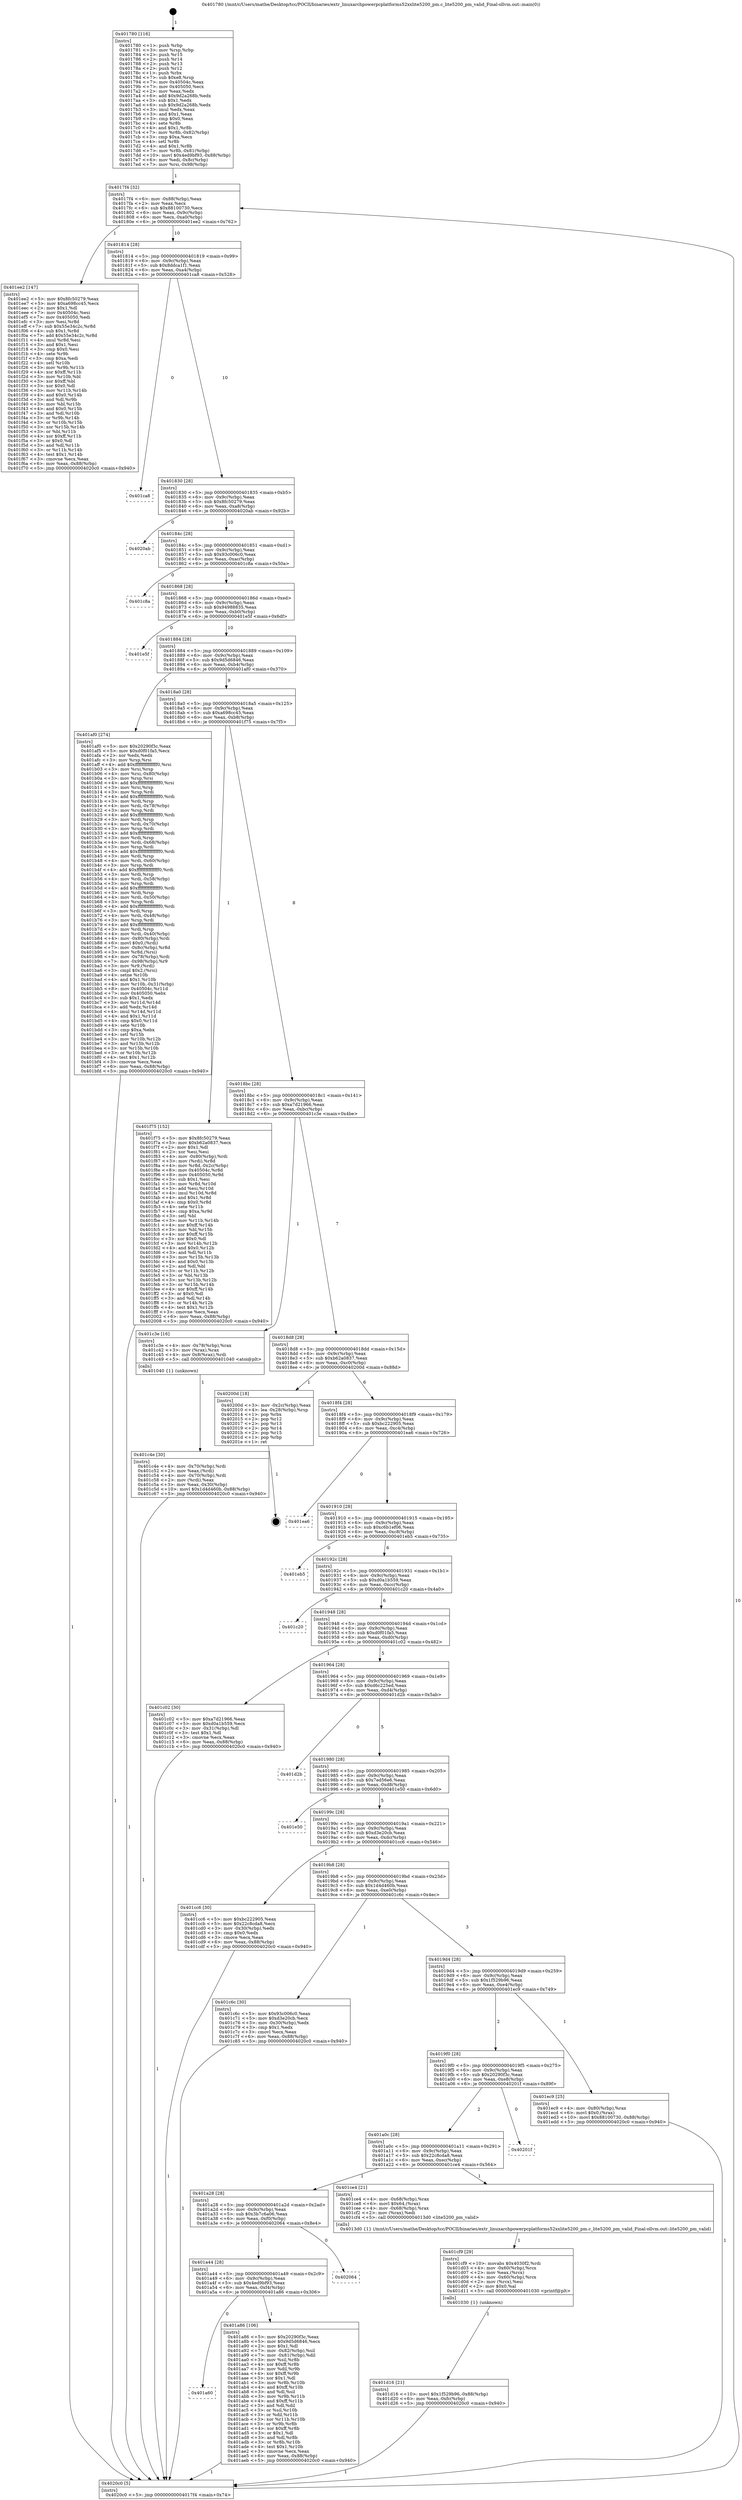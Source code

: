 digraph "0x401780" {
  label = "0x401780 (/mnt/c/Users/mathe/Desktop/tcc/POCII/binaries/extr_linuxarchpowerpcplatforms52xxlite5200_pm.c_lite5200_pm_valid_Final-ollvm.out::main(0))"
  labelloc = "t"
  node[shape=record]

  Entry [label="",width=0.3,height=0.3,shape=circle,fillcolor=black,style=filled]
  "0x4017f4" [label="{
     0x4017f4 [32]\l
     | [instrs]\l
     &nbsp;&nbsp;0x4017f4 \<+6\>: mov -0x88(%rbp),%eax\l
     &nbsp;&nbsp;0x4017fa \<+2\>: mov %eax,%ecx\l
     &nbsp;&nbsp;0x4017fc \<+6\>: sub $0x88100730,%ecx\l
     &nbsp;&nbsp;0x401802 \<+6\>: mov %eax,-0x9c(%rbp)\l
     &nbsp;&nbsp;0x401808 \<+6\>: mov %ecx,-0xa0(%rbp)\l
     &nbsp;&nbsp;0x40180e \<+6\>: je 0000000000401ee2 \<main+0x762\>\l
  }"]
  "0x401ee2" [label="{
     0x401ee2 [147]\l
     | [instrs]\l
     &nbsp;&nbsp;0x401ee2 \<+5\>: mov $0x8fc50279,%eax\l
     &nbsp;&nbsp;0x401ee7 \<+5\>: mov $0xa698cc45,%ecx\l
     &nbsp;&nbsp;0x401eec \<+2\>: mov $0x1,%dl\l
     &nbsp;&nbsp;0x401eee \<+7\>: mov 0x40504c,%esi\l
     &nbsp;&nbsp;0x401ef5 \<+7\>: mov 0x405050,%edi\l
     &nbsp;&nbsp;0x401efc \<+3\>: mov %esi,%r8d\l
     &nbsp;&nbsp;0x401eff \<+7\>: sub $0x55e34c2c,%r8d\l
     &nbsp;&nbsp;0x401f06 \<+4\>: sub $0x1,%r8d\l
     &nbsp;&nbsp;0x401f0a \<+7\>: add $0x55e34c2c,%r8d\l
     &nbsp;&nbsp;0x401f11 \<+4\>: imul %r8d,%esi\l
     &nbsp;&nbsp;0x401f15 \<+3\>: and $0x1,%esi\l
     &nbsp;&nbsp;0x401f18 \<+3\>: cmp $0x0,%esi\l
     &nbsp;&nbsp;0x401f1b \<+4\>: sete %r9b\l
     &nbsp;&nbsp;0x401f1f \<+3\>: cmp $0xa,%edi\l
     &nbsp;&nbsp;0x401f22 \<+4\>: setl %r10b\l
     &nbsp;&nbsp;0x401f26 \<+3\>: mov %r9b,%r11b\l
     &nbsp;&nbsp;0x401f29 \<+4\>: xor $0xff,%r11b\l
     &nbsp;&nbsp;0x401f2d \<+3\>: mov %r10b,%bl\l
     &nbsp;&nbsp;0x401f30 \<+3\>: xor $0xff,%bl\l
     &nbsp;&nbsp;0x401f33 \<+3\>: xor $0x0,%dl\l
     &nbsp;&nbsp;0x401f36 \<+3\>: mov %r11b,%r14b\l
     &nbsp;&nbsp;0x401f39 \<+4\>: and $0x0,%r14b\l
     &nbsp;&nbsp;0x401f3d \<+3\>: and %dl,%r9b\l
     &nbsp;&nbsp;0x401f40 \<+3\>: mov %bl,%r15b\l
     &nbsp;&nbsp;0x401f43 \<+4\>: and $0x0,%r15b\l
     &nbsp;&nbsp;0x401f47 \<+3\>: and %dl,%r10b\l
     &nbsp;&nbsp;0x401f4a \<+3\>: or %r9b,%r14b\l
     &nbsp;&nbsp;0x401f4d \<+3\>: or %r10b,%r15b\l
     &nbsp;&nbsp;0x401f50 \<+3\>: xor %r15b,%r14b\l
     &nbsp;&nbsp;0x401f53 \<+3\>: or %bl,%r11b\l
     &nbsp;&nbsp;0x401f56 \<+4\>: xor $0xff,%r11b\l
     &nbsp;&nbsp;0x401f5a \<+3\>: or $0x0,%dl\l
     &nbsp;&nbsp;0x401f5d \<+3\>: and %dl,%r11b\l
     &nbsp;&nbsp;0x401f60 \<+3\>: or %r11b,%r14b\l
     &nbsp;&nbsp;0x401f63 \<+4\>: test $0x1,%r14b\l
     &nbsp;&nbsp;0x401f67 \<+3\>: cmovne %ecx,%eax\l
     &nbsp;&nbsp;0x401f6a \<+6\>: mov %eax,-0x88(%rbp)\l
     &nbsp;&nbsp;0x401f70 \<+5\>: jmp 00000000004020c0 \<main+0x940\>\l
  }"]
  "0x401814" [label="{
     0x401814 [28]\l
     | [instrs]\l
     &nbsp;&nbsp;0x401814 \<+5\>: jmp 0000000000401819 \<main+0x99\>\l
     &nbsp;&nbsp;0x401819 \<+6\>: mov -0x9c(%rbp),%eax\l
     &nbsp;&nbsp;0x40181f \<+5\>: sub $0x8ddca1f1,%eax\l
     &nbsp;&nbsp;0x401824 \<+6\>: mov %eax,-0xa4(%rbp)\l
     &nbsp;&nbsp;0x40182a \<+6\>: je 0000000000401ca8 \<main+0x528\>\l
  }"]
  Exit [label="",width=0.3,height=0.3,shape=circle,fillcolor=black,style=filled,peripheries=2]
  "0x401ca8" [label="{
     0x401ca8\l
  }", style=dashed]
  "0x401830" [label="{
     0x401830 [28]\l
     | [instrs]\l
     &nbsp;&nbsp;0x401830 \<+5\>: jmp 0000000000401835 \<main+0xb5\>\l
     &nbsp;&nbsp;0x401835 \<+6\>: mov -0x9c(%rbp),%eax\l
     &nbsp;&nbsp;0x40183b \<+5\>: sub $0x8fc50279,%eax\l
     &nbsp;&nbsp;0x401840 \<+6\>: mov %eax,-0xa8(%rbp)\l
     &nbsp;&nbsp;0x401846 \<+6\>: je 00000000004020ab \<main+0x92b\>\l
  }"]
  "0x401d16" [label="{
     0x401d16 [21]\l
     | [instrs]\l
     &nbsp;&nbsp;0x401d16 \<+10\>: movl $0x1f529b96,-0x88(%rbp)\l
     &nbsp;&nbsp;0x401d20 \<+6\>: mov %eax,-0xfc(%rbp)\l
     &nbsp;&nbsp;0x401d26 \<+5\>: jmp 00000000004020c0 \<main+0x940\>\l
  }"]
  "0x4020ab" [label="{
     0x4020ab\l
  }", style=dashed]
  "0x40184c" [label="{
     0x40184c [28]\l
     | [instrs]\l
     &nbsp;&nbsp;0x40184c \<+5\>: jmp 0000000000401851 \<main+0xd1\>\l
     &nbsp;&nbsp;0x401851 \<+6\>: mov -0x9c(%rbp),%eax\l
     &nbsp;&nbsp;0x401857 \<+5\>: sub $0x93c006c0,%eax\l
     &nbsp;&nbsp;0x40185c \<+6\>: mov %eax,-0xac(%rbp)\l
     &nbsp;&nbsp;0x401862 \<+6\>: je 0000000000401c8a \<main+0x50a\>\l
  }"]
  "0x401cf9" [label="{
     0x401cf9 [29]\l
     | [instrs]\l
     &nbsp;&nbsp;0x401cf9 \<+10\>: movabs $0x4030f2,%rdi\l
     &nbsp;&nbsp;0x401d03 \<+4\>: mov -0x60(%rbp),%rcx\l
     &nbsp;&nbsp;0x401d07 \<+2\>: mov %eax,(%rcx)\l
     &nbsp;&nbsp;0x401d09 \<+4\>: mov -0x60(%rbp),%rcx\l
     &nbsp;&nbsp;0x401d0d \<+2\>: mov (%rcx),%esi\l
     &nbsp;&nbsp;0x401d0f \<+2\>: mov $0x0,%al\l
     &nbsp;&nbsp;0x401d11 \<+5\>: call 0000000000401030 \<printf@plt\>\l
     | [calls]\l
     &nbsp;&nbsp;0x401030 \{1\} (unknown)\l
  }"]
  "0x401c8a" [label="{
     0x401c8a\l
  }", style=dashed]
  "0x401868" [label="{
     0x401868 [28]\l
     | [instrs]\l
     &nbsp;&nbsp;0x401868 \<+5\>: jmp 000000000040186d \<main+0xed\>\l
     &nbsp;&nbsp;0x40186d \<+6\>: mov -0x9c(%rbp),%eax\l
     &nbsp;&nbsp;0x401873 \<+5\>: sub $0x94988835,%eax\l
     &nbsp;&nbsp;0x401878 \<+6\>: mov %eax,-0xb0(%rbp)\l
     &nbsp;&nbsp;0x40187e \<+6\>: je 0000000000401e5f \<main+0x6df\>\l
  }"]
  "0x401c4e" [label="{
     0x401c4e [30]\l
     | [instrs]\l
     &nbsp;&nbsp;0x401c4e \<+4\>: mov -0x70(%rbp),%rdi\l
     &nbsp;&nbsp;0x401c52 \<+2\>: mov %eax,(%rdi)\l
     &nbsp;&nbsp;0x401c54 \<+4\>: mov -0x70(%rbp),%rdi\l
     &nbsp;&nbsp;0x401c58 \<+2\>: mov (%rdi),%eax\l
     &nbsp;&nbsp;0x401c5a \<+3\>: mov %eax,-0x30(%rbp)\l
     &nbsp;&nbsp;0x401c5d \<+10\>: movl $0x1d4d460b,-0x88(%rbp)\l
     &nbsp;&nbsp;0x401c67 \<+5\>: jmp 00000000004020c0 \<main+0x940\>\l
  }"]
  "0x401e5f" [label="{
     0x401e5f\l
  }", style=dashed]
  "0x401884" [label="{
     0x401884 [28]\l
     | [instrs]\l
     &nbsp;&nbsp;0x401884 \<+5\>: jmp 0000000000401889 \<main+0x109\>\l
     &nbsp;&nbsp;0x401889 \<+6\>: mov -0x9c(%rbp),%eax\l
     &nbsp;&nbsp;0x40188f \<+5\>: sub $0x9d5d6846,%eax\l
     &nbsp;&nbsp;0x401894 \<+6\>: mov %eax,-0xb4(%rbp)\l
     &nbsp;&nbsp;0x40189a \<+6\>: je 0000000000401af0 \<main+0x370\>\l
  }"]
  "0x401780" [label="{
     0x401780 [116]\l
     | [instrs]\l
     &nbsp;&nbsp;0x401780 \<+1\>: push %rbp\l
     &nbsp;&nbsp;0x401781 \<+3\>: mov %rsp,%rbp\l
     &nbsp;&nbsp;0x401784 \<+2\>: push %r15\l
     &nbsp;&nbsp;0x401786 \<+2\>: push %r14\l
     &nbsp;&nbsp;0x401788 \<+2\>: push %r13\l
     &nbsp;&nbsp;0x40178a \<+2\>: push %r12\l
     &nbsp;&nbsp;0x40178c \<+1\>: push %rbx\l
     &nbsp;&nbsp;0x40178d \<+7\>: sub $0xe8,%rsp\l
     &nbsp;&nbsp;0x401794 \<+7\>: mov 0x40504c,%eax\l
     &nbsp;&nbsp;0x40179b \<+7\>: mov 0x405050,%ecx\l
     &nbsp;&nbsp;0x4017a2 \<+2\>: mov %eax,%edx\l
     &nbsp;&nbsp;0x4017a4 \<+6\>: add $0x9d2a268b,%edx\l
     &nbsp;&nbsp;0x4017aa \<+3\>: sub $0x1,%edx\l
     &nbsp;&nbsp;0x4017ad \<+6\>: sub $0x9d2a268b,%edx\l
     &nbsp;&nbsp;0x4017b3 \<+3\>: imul %edx,%eax\l
     &nbsp;&nbsp;0x4017b6 \<+3\>: and $0x1,%eax\l
     &nbsp;&nbsp;0x4017b9 \<+3\>: cmp $0x0,%eax\l
     &nbsp;&nbsp;0x4017bc \<+4\>: sete %r8b\l
     &nbsp;&nbsp;0x4017c0 \<+4\>: and $0x1,%r8b\l
     &nbsp;&nbsp;0x4017c4 \<+7\>: mov %r8b,-0x82(%rbp)\l
     &nbsp;&nbsp;0x4017cb \<+3\>: cmp $0xa,%ecx\l
     &nbsp;&nbsp;0x4017ce \<+4\>: setl %r8b\l
     &nbsp;&nbsp;0x4017d2 \<+4\>: and $0x1,%r8b\l
     &nbsp;&nbsp;0x4017d6 \<+7\>: mov %r8b,-0x81(%rbp)\l
     &nbsp;&nbsp;0x4017dd \<+10\>: movl $0x4ed9bf93,-0x88(%rbp)\l
     &nbsp;&nbsp;0x4017e7 \<+6\>: mov %edi,-0x8c(%rbp)\l
     &nbsp;&nbsp;0x4017ed \<+7\>: mov %rsi,-0x98(%rbp)\l
  }"]
  "0x401af0" [label="{
     0x401af0 [274]\l
     | [instrs]\l
     &nbsp;&nbsp;0x401af0 \<+5\>: mov $0x20290f3c,%eax\l
     &nbsp;&nbsp;0x401af5 \<+5\>: mov $0xd0f01fa5,%ecx\l
     &nbsp;&nbsp;0x401afa \<+2\>: xor %edx,%edx\l
     &nbsp;&nbsp;0x401afc \<+3\>: mov %rsp,%rsi\l
     &nbsp;&nbsp;0x401aff \<+4\>: add $0xfffffffffffffff0,%rsi\l
     &nbsp;&nbsp;0x401b03 \<+3\>: mov %rsi,%rsp\l
     &nbsp;&nbsp;0x401b06 \<+4\>: mov %rsi,-0x80(%rbp)\l
     &nbsp;&nbsp;0x401b0a \<+3\>: mov %rsp,%rsi\l
     &nbsp;&nbsp;0x401b0d \<+4\>: add $0xfffffffffffffff0,%rsi\l
     &nbsp;&nbsp;0x401b11 \<+3\>: mov %rsi,%rsp\l
     &nbsp;&nbsp;0x401b14 \<+3\>: mov %rsp,%rdi\l
     &nbsp;&nbsp;0x401b17 \<+4\>: add $0xfffffffffffffff0,%rdi\l
     &nbsp;&nbsp;0x401b1b \<+3\>: mov %rdi,%rsp\l
     &nbsp;&nbsp;0x401b1e \<+4\>: mov %rdi,-0x78(%rbp)\l
     &nbsp;&nbsp;0x401b22 \<+3\>: mov %rsp,%rdi\l
     &nbsp;&nbsp;0x401b25 \<+4\>: add $0xfffffffffffffff0,%rdi\l
     &nbsp;&nbsp;0x401b29 \<+3\>: mov %rdi,%rsp\l
     &nbsp;&nbsp;0x401b2c \<+4\>: mov %rdi,-0x70(%rbp)\l
     &nbsp;&nbsp;0x401b30 \<+3\>: mov %rsp,%rdi\l
     &nbsp;&nbsp;0x401b33 \<+4\>: add $0xfffffffffffffff0,%rdi\l
     &nbsp;&nbsp;0x401b37 \<+3\>: mov %rdi,%rsp\l
     &nbsp;&nbsp;0x401b3a \<+4\>: mov %rdi,-0x68(%rbp)\l
     &nbsp;&nbsp;0x401b3e \<+3\>: mov %rsp,%rdi\l
     &nbsp;&nbsp;0x401b41 \<+4\>: add $0xfffffffffffffff0,%rdi\l
     &nbsp;&nbsp;0x401b45 \<+3\>: mov %rdi,%rsp\l
     &nbsp;&nbsp;0x401b48 \<+4\>: mov %rdi,-0x60(%rbp)\l
     &nbsp;&nbsp;0x401b4c \<+3\>: mov %rsp,%rdi\l
     &nbsp;&nbsp;0x401b4f \<+4\>: add $0xfffffffffffffff0,%rdi\l
     &nbsp;&nbsp;0x401b53 \<+3\>: mov %rdi,%rsp\l
     &nbsp;&nbsp;0x401b56 \<+4\>: mov %rdi,-0x58(%rbp)\l
     &nbsp;&nbsp;0x401b5a \<+3\>: mov %rsp,%rdi\l
     &nbsp;&nbsp;0x401b5d \<+4\>: add $0xfffffffffffffff0,%rdi\l
     &nbsp;&nbsp;0x401b61 \<+3\>: mov %rdi,%rsp\l
     &nbsp;&nbsp;0x401b64 \<+4\>: mov %rdi,-0x50(%rbp)\l
     &nbsp;&nbsp;0x401b68 \<+3\>: mov %rsp,%rdi\l
     &nbsp;&nbsp;0x401b6b \<+4\>: add $0xfffffffffffffff0,%rdi\l
     &nbsp;&nbsp;0x401b6f \<+3\>: mov %rdi,%rsp\l
     &nbsp;&nbsp;0x401b72 \<+4\>: mov %rdi,-0x48(%rbp)\l
     &nbsp;&nbsp;0x401b76 \<+3\>: mov %rsp,%rdi\l
     &nbsp;&nbsp;0x401b79 \<+4\>: add $0xfffffffffffffff0,%rdi\l
     &nbsp;&nbsp;0x401b7d \<+3\>: mov %rdi,%rsp\l
     &nbsp;&nbsp;0x401b80 \<+4\>: mov %rdi,-0x40(%rbp)\l
     &nbsp;&nbsp;0x401b84 \<+4\>: mov -0x80(%rbp),%rdi\l
     &nbsp;&nbsp;0x401b88 \<+6\>: movl $0x0,(%rdi)\l
     &nbsp;&nbsp;0x401b8e \<+7\>: mov -0x8c(%rbp),%r8d\l
     &nbsp;&nbsp;0x401b95 \<+3\>: mov %r8d,(%rsi)\l
     &nbsp;&nbsp;0x401b98 \<+4\>: mov -0x78(%rbp),%rdi\l
     &nbsp;&nbsp;0x401b9c \<+7\>: mov -0x98(%rbp),%r9\l
     &nbsp;&nbsp;0x401ba3 \<+3\>: mov %r9,(%rdi)\l
     &nbsp;&nbsp;0x401ba6 \<+3\>: cmpl $0x2,(%rsi)\l
     &nbsp;&nbsp;0x401ba9 \<+4\>: setne %r10b\l
     &nbsp;&nbsp;0x401bad \<+4\>: and $0x1,%r10b\l
     &nbsp;&nbsp;0x401bb1 \<+4\>: mov %r10b,-0x31(%rbp)\l
     &nbsp;&nbsp;0x401bb5 \<+8\>: mov 0x40504c,%r11d\l
     &nbsp;&nbsp;0x401bbd \<+7\>: mov 0x405050,%ebx\l
     &nbsp;&nbsp;0x401bc4 \<+3\>: sub $0x1,%edx\l
     &nbsp;&nbsp;0x401bc7 \<+3\>: mov %r11d,%r14d\l
     &nbsp;&nbsp;0x401bca \<+3\>: add %edx,%r14d\l
     &nbsp;&nbsp;0x401bcd \<+4\>: imul %r14d,%r11d\l
     &nbsp;&nbsp;0x401bd1 \<+4\>: and $0x1,%r11d\l
     &nbsp;&nbsp;0x401bd5 \<+4\>: cmp $0x0,%r11d\l
     &nbsp;&nbsp;0x401bd9 \<+4\>: sete %r10b\l
     &nbsp;&nbsp;0x401bdd \<+3\>: cmp $0xa,%ebx\l
     &nbsp;&nbsp;0x401be0 \<+4\>: setl %r15b\l
     &nbsp;&nbsp;0x401be4 \<+3\>: mov %r10b,%r12b\l
     &nbsp;&nbsp;0x401be7 \<+3\>: and %r15b,%r12b\l
     &nbsp;&nbsp;0x401bea \<+3\>: xor %r15b,%r10b\l
     &nbsp;&nbsp;0x401bed \<+3\>: or %r10b,%r12b\l
     &nbsp;&nbsp;0x401bf0 \<+4\>: test $0x1,%r12b\l
     &nbsp;&nbsp;0x401bf4 \<+3\>: cmovne %ecx,%eax\l
     &nbsp;&nbsp;0x401bf7 \<+6\>: mov %eax,-0x88(%rbp)\l
     &nbsp;&nbsp;0x401bfd \<+5\>: jmp 00000000004020c0 \<main+0x940\>\l
  }"]
  "0x4018a0" [label="{
     0x4018a0 [28]\l
     | [instrs]\l
     &nbsp;&nbsp;0x4018a0 \<+5\>: jmp 00000000004018a5 \<main+0x125\>\l
     &nbsp;&nbsp;0x4018a5 \<+6\>: mov -0x9c(%rbp),%eax\l
     &nbsp;&nbsp;0x4018ab \<+5\>: sub $0xa698cc45,%eax\l
     &nbsp;&nbsp;0x4018b0 \<+6\>: mov %eax,-0xb8(%rbp)\l
     &nbsp;&nbsp;0x4018b6 \<+6\>: je 0000000000401f75 \<main+0x7f5\>\l
  }"]
  "0x4020c0" [label="{
     0x4020c0 [5]\l
     | [instrs]\l
     &nbsp;&nbsp;0x4020c0 \<+5\>: jmp 00000000004017f4 \<main+0x74\>\l
  }"]
  "0x401f75" [label="{
     0x401f75 [152]\l
     | [instrs]\l
     &nbsp;&nbsp;0x401f75 \<+5\>: mov $0x8fc50279,%eax\l
     &nbsp;&nbsp;0x401f7a \<+5\>: mov $0xb62a0837,%ecx\l
     &nbsp;&nbsp;0x401f7f \<+2\>: mov $0x1,%dl\l
     &nbsp;&nbsp;0x401f81 \<+2\>: xor %esi,%esi\l
     &nbsp;&nbsp;0x401f83 \<+4\>: mov -0x80(%rbp),%rdi\l
     &nbsp;&nbsp;0x401f87 \<+3\>: mov (%rdi),%r8d\l
     &nbsp;&nbsp;0x401f8a \<+4\>: mov %r8d,-0x2c(%rbp)\l
     &nbsp;&nbsp;0x401f8e \<+8\>: mov 0x40504c,%r8d\l
     &nbsp;&nbsp;0x401f96 \<+8\>: mov 0x405050,%r9d\l
     &nbsp;&nbsp;0x401f9e \<+3\>: sub $0x1,%esi\l
     &nbsp;&nbsp;0x401fa1 \<+3\>: mov %r8d,%r10d\l
     &nbsp;&nbsp;0x401fa4 \<+3\>: add %esi,%r10d\l
     &nbsp;&nbsp;0x401fa7 \<+4\>: imul %r10d,%r8d\l
     &nbsp;&nbsp;0x401fab \<+4\>: and $0x1,%r8d\l
     &nbsp;&nbsp;0x401faf \<+4\>: cmp $0x0,%r8d\l
     &nbsp;&nbsp;0x401fb3 \<+4\>: sete %r11b\l
     &nbsp;&nbsp;0x401fb7 \<+4\>: cmp $0xa,%r9d\l
     &nbsp;&nbsp;0x401fbb \<+3\>: setl %bl\l
     &nbsp;&nbsp;0x401fbe \<+3\>: mov %r11b,%r14b\l
     &nbsp;&nbsp;0x401fc1 \<+4\>: xor $0xff,%r14b\l
     &nbsp;&nbsp;0x401fc5 \<+3\>: mov %bl,%r15b\l
     &nbsp;&nbsp;0x401fc8 \<+4\>: xor $0xff,%r15b\l
     &nbsp;&nbsp;0x401fcc \<+3\>: xor $0x0,%dl\l
     &nbsp;&nbsp;0x401fcf \<+3\>: mov %r14b,%r12b\l
     &nbsp;&nbsp;0x401fd2 \<+4\>: and $0x0,%r12b\l
     &nbsp;&nbsp;0x401fd6 \<+3\>: and %dl,%r11b\l
     &nbsp;&nbsp;0x401fd9 \<+3\>: mov %r15b,%r13b\l
     &nbsp;&nbsp;0x401fdc \<+4\>: and $0x0,%r13b\l
     &nbsp;&nbsp;0x401fe0 \<+2\>: and %dl,%bl\l
     &nbsp;&nbsp;0x401fe2 \<+3\>: or %r11b,%r12b\l
     &nbsp;&nbsp;0x401fe5 \<+3\>: or %bl,%r13b\l
     &nbsp;&nbsp;0x401fe8 \<+3\>: xor %r13b,%r12b\l
     &nbsp;&nbsp;0x401feb \<+3\>: or %r15b,%r14b\l
     &nbsp;&nbsp;0x401fee \<+4\>: xor $0xff,%r14b\l
     &nbsp;&nbsp;0x401ff2 \<+3\>: or $0x0,%dl\l
     &nbsp;&nbsp;0x401ff5 \<+3\>: and %dl,%r14b\l
     &nbsp;&nbsp;0x401ff8 \<+3\>: or %r14b,%r12b\l
     &nbsp;&nbsp;0x401ffb \<+4\>: test $0x1,%r12b\l
     &nbsp;&nbsp;0x401fff \<+3\>: cmovne %ecx,%eax\l
     &nbsp;&nbsp;0x402002 \<+6\>: mov %eax,-0x88(%rbp)\l
     &nbsp;&nbsp;0x402008 \<+5\>: jmp 00000000004020c0 \<main+0x940\>\l
  }"]
  "0x4018bc" [label="{
     0x4018bc [28]\l
     | [instrs]\l
     &nbsp;&nbsp;0x4018bc \<+5\>: jmp 00000000004018c1 \<main+0x141\>\l
     &nbsp;&nbsp;0x4018c1 \<+6\>: mov -0x9c(%rbp),%eax\l
     &nbsp;&nbsp;0x4018c7 \<+5\>: sub $0xa7d21966,%eax\l
     &nbsp;&nbsp;0x4018cc \<+6\>: mov %eax,-0xbc(%rbp)\l
     &nbsp;&nbsp;0x4018d2 \<+6\>: je 0000000000401c3e \<main+0x4be\>\l
  }"]
  "0x401a60" [label="{
     0x401a60\l
  }", style=dashed]
  "0x401c3e" [label="{
     0x401c3e [16]\l
     | [instrs]\l
     &nbsp;&nbsp;0x401c3e \<+4\>: mov -0x78(%rbp),%rax\l
     &nbsp;&nbsp;0x401c42 \<+3\>: mov (%rax),%rax\l
     &nbsp;&nbsp;0x401c45 \<+4\>: mov 0x8(%rax),%rdi\l
     &nbsp;&nbsp;0x401c49 \<+5\>: call 0000000000401040 \<atoi@plt\>\l
     | [calls]\l
     &nbsp;&nbsp;0x401040 \{1\} (unknown)\l
  }"]
  "0x4018d8" [label="{
     0x4018d8 [28]\l
     | [instrs]\l
     &nbsp;&nbsp;0x4018d8 \<+5\>: jmp 00000000004018dd \<main+0x15d\>\l
     &nbsp;&nbsp;0x4018dd \<+6\>: mov -0x9c(%rbp),%eax\l
     &nbsp;&nbsp;0x4018e3 \<+5\>: sub $0xb62a0837,%eax\l
     &nbsp;&nbsp;0x4018e8 \<+6\>: mov %eax,-0xc0(%rbp)\l
     &nbsp;&nbsp;0x4018ee \<+6\>: je 000000000040200d \<main+0x88d\>\l
  }"]
  "0x401a86" [label="{
     0x401a86 [106]\l
     | [instrs]\l
     &nbsp;&nbsp;0x401a86 \<+5\>: mov $0x20290f3c,%eax\l
     &nbsp;&nbsp;0x401a8b \<+5\>: mov $0x9d5d6846,%ecx\l
     &nbsp;&nbsp;0x401a90 \<+2\>: mov $0x1,%dl\l
     &nbsp;&nbsp;0x401a92 \<+7\>: mov -0x82(%rbp),%sil\l
     &nbsp;&nbsp;0x401a99 \<+7\>: mov -0x81(%rbp),%dil\l
     &nbsp;&nbsp;0x401aa0 \<+3\>: mov %sil,%r8b\l
     &nbsp;&nbsp;0x401aa3 \<+4\>: xor $0xff,%r8b\l
     &nbsp;&nbsp;0x401aa7 \<+3\>: mov %dil,%r9b\l
     &nbsp;&nbsp;0x401aaa \<+4\>: xor $0xff,%r9b\l
     &nbsp;&nbsp;0x401aae \<+3\>: xor $0x1,%dl\l
     &nbsp;&nbsp;0x401ab1 \<+3\>: mov %r8b,%r10b\l
     &nbsp;&nbsp;0x401ab4 \<+4\>: and $0xff,%r10b\l
     &nbsp;&nbsp;0x401ab8 \<+3\>: and %dl,%sil\l
     &nbsp;&nbsp;0x401abb \<+3\>: mov %r9b,%r11b\l
     &nbsp;&nbsp;0x401abe \<+4\>: and $0xff,%r11b\l
     &nbsp;&nbsp;0x401ac2 \<+3\>: and %dl,%dil\l
     &nbsp;&nbsp;0x401ac5 \<+3\>: or %sil,%r10b\l
     &nbsp;&nbsp;0x401ac8 \<+3\>: or %dil,%r11b\l
     &nbsp;&nbsp;0x401acb \<+3\>: xor %r11b,%r10b\l
     &nbsp;&nbsp;0x401ace \<+3\>: or %r9b,%r8b\l
     &nbsp;&nbsp;0x401ad1 \<+4\>: xor $0xff,%r8b\l
     &nbsp;&nbsp;0x401ad5 \<+3\>: or $0x1,%dl\l
     &nbsp;&nbsp;0x401ad8 \<+3\>: and %dl,%r8b\l
     &nbsp;&nbsp;0x401adb \<+3\>: or %r8b,%r10b\l
     &nbsp;&nbsp;0x401ade \<+4\>: test $0x1,%r10b\l
     &nbsp;&nbsp;0x401ae2 \<+3\>: cmovne %ecx,%eax\l
     &nbsp;&nbsp;0x401ae5 \<+6\>: mov %eax,-0x88(%rbp)\l
     &nbsp;&nbsp;0x401aeb \<+5\>: jmp 00000000004020c0 \<main+0x940\>\l
  }"]
  "0x40200d" [label="{
     0x40200d [18]\l
     | [instrs]\l
     &nbsp;&nbsp;0x40200d \<+3\>: mov -0x2c(%rbp),%eax\l
     &nbsp;&nbsp;0x402010 \<+4\>: lea -0x28(%rbp),%rsp\l
     &nbsp;&nbsp;0x402014 \<+1\>: pop %rbx\l
     &nbsp;&nbsp;0x402015 \<+2\>: pop %r12\l
     &nbsp;&nbsp;0x402017 \<+2\>: pop %r13\l
     &nbsp;&nbsp;0x402019 \<+2\>: pop %r14\l
     &nbsp;&nbsp;0x40201b \<+2\>: pop %r15\l
     &nbsp;&nbsp;0x40201d \<+1\>: pop %rbp\l
     &nbsp;&nbsp;0x40201e \<+1\>: ret\l
  }"]
  "0x4018f4" [label="{
     0x4018f4 [28]\l
     | [instrs]\l
     &nbsp;&nbsp;0x4018f4 \<+5\>: jmp 00000000004018f9 \<main+0x179\>\l
     &nbsp;&nbsp;0x4018f9 \<+6\>: mov -0x9c(%rbp),%eax\l
     &nbsp;&nbsp;0x4018ff \<+5\>: sub $0xbc222905,%eax\l
     &nbsp;&nbsp;0x401904 \<+6\>: mov %eax,-0xc4(%rbp)\l
     &nbsp;&nbsp;0x40190a \<+6\>: je 0000000000401ea6 \<main+0x726\>\l
  }"]
  "0x401a44" [label="{
     0x401a44 [28]\l
     | [instrs]\l
     &nbsp;&nbsp;0x401a44 \<+5\>: jmp 0000000000401a49 \<main+0x2c9\>\l
     &nbsp;&nbsp;0x401a49 \<+6\>: mov -0x9c(%rbp),%eax\l
     &nbsp;&nbsp;0x401a4f \<+5\>: sub $0x4ed9bf93,%eax\l
     &nbsp;&nbsp;0x401a54 \<+6\>: mov %eax,-0xf4(%rbp)\l
     &nbsp;&nbsp;0x401a5a \<+6\>: je 0000000000401a86 \<main+0x306\>\l
  }"]
  "0x401ea6" [label="{
     0x401ea6\l
  }", style=dashed]
  "0x401910" [label="{
     0x401910 [28]\l
     | [instrs]\l
     &nbsp;&nbsp;0x401910 \<+5\>: jmp 0000000000401915 \<main+0x195\>\l
     &nbsp;&nbsp;0x401915 \<+6\>: mov -0x9c(%rbp),%eax\l
     &nbsp;&nbsp;0x40191b \<+5\>: sub $0xc6b1ef06,%eax\l
     &nbsp;&nbsp;0x401920 \<+6\>: mov %eax,-0xc8(%rbp)\l
     &nbsp;&nbsp;0x401926 \<+6\>: je 0000000000401eb5 \<main+0x735\>\l
  }"]
  "0x402064" [label="{
     0x402064\l
  }", style=dashed]
  "0x401eb5" [label="{
     0x401eb5\l
  }", style=dashed]
  "0x40192c" [label="{
     0x40192c [28]\l
     | [instrs]\l
     &nbsp;&nbsp;0x40192c \<+5\>: jmp 0000000000401931 \<main+0x1b1\>\l
     &nbsp;&nbsp;0x401931 \<+6\>: mov -0x9c(%rbp),%eax\l
     &nbsp;&nbsp;0x401937 \<+5\>: sub $0xd0a1b559,%eax\l
     &nbsp;&nbsp;0x40193c \<+6\>: mov %eax,-0xcc(%rbp)\l
     &nbsp;&nbsp;0x401942 \<+6\>: je 0000000000401c20 \<main+0x4a0\>\l
  }"]
  "0x401a28" [label="{
     0x401a28 [28]\l
     | [instrs]\l
     &nbsp;&nbsp;0x401a28 \<+5\>: jmp 0000000000401a2d \<main+0x2ad\>\l
     &nbsp;&nbsp;0x401a2d \<+6\>: mov -0x9c(%rbp),%eax\l
     &nbsp;&nbsp;0x401a33 \<+5\>: sub $0x3b7c6a06,%eax\l
     &nbsp;&nbsp;0x401a38 \<+6\>: mov %eax,-0xf0(%rbp)\l
     &nbsp;&nbsp;0x401a3e \<+6\>: je 0000000000402064 \<main+0x8e4\>\l
  }"]
  "0x401c20" [label="{
     0x401c20\l
  }", style=dashed]
  "0x401948" [label="{
     0x401948 [28]\l
     | [instrs]\l
     &nbsp;&nbsp;0x401948 \<+5\>: jmp 000000000040194d \<main+0x1cd\>\l
     &nbsp;&nbsp;0x40194d \<+6\>: mov -0x9c(%rbp),%eax\l
     &nbsp;&nbsp;0x401953 \<+5\>: sub $0xd0f01fa5,%eax\l
     &nbsp;&nbsp;0x401958 \<+6\>: mov %eax,-0xd0(%rbp)\l
     &nbsp;&nbsp;0x40195e \<+6\>: je 0000000000401c02 \<main+0x482\>\l
  }"]
  "0x401ce4" [label="{
     0x401ce4 [21]\l
     | [instrs]\l
     &nbsp;&nbsp;0x401ce4 \<+4\>: mov -0x68(%rbp),%rax\l
     &nbsp;&nbsp;0x401ce8 \<+6\>: movl $0x64,(%rax)\l
     &nbsp;&nbsp;0x401cee \<+4\>: mov -0x68(%rbp),%rax\l
     &nbsp;&nbsp;0x401cf2 \<+2\>: mov (%rax),%edi\l
     &nbsp;&nbsp;0x401cf4 \<+5\>: call 00000000004013d0 \<lite5200_pm_valid\>\l
     | [calls]\l
     &nbsp;&nbsp;0x4013d0 \{1\} (/mnt/c/Users/mathe/Desktop/tcc/POCII/binaries/extr_linuxarchpowerpcplatforms52xxlite5200_pm.c_lite5200_pm_valid_Final-ollvm.out::lite5200_pm_valid)\l
  }"]
  "0x401c02" [label="{
     0x401c02 [30]\l
     | [instrs]\l
     &nbsp;&nbsp;0x401c02 \<+5\>: mov $0xa7d21966,%eax\l
     &nbsp;&nbsp;0x401c07 \<+5\>: mov $0xd0a1b559,%ecx\l
     &nbsp;&nbsp;0x401c0c \<+3\>: mov -0x31(%rbp),%dl\l
     &nbsp;&nbsp;0x401c0f \<+3\>: test $0x1,%dl\l
     &nbsp;&nbsp;0x401c12 \<+3\>: cmovne %ecx,%eax\l
     &nbsp;&nbsp;0x401c15 \<+6\>: mov %eax,-0x88(%rbp)\l
     &nbsp;&nbsp;0x401c1b \<+5\>: jmp 00000000004020c0 \<main+0x940\>\l
  }"]
  "0x401964" [label="{
     0x401964 [28]\l
     | [instrs]\l
     &nbsp;&nbsp;0x401964 \<+5\>: jmp 0000000000401969 \<main+0x1e9\>\l
     &nbsp;&nbsp;0x401969 \<+6\>: mov -0x9c(%rbp),%eax\l
     &nbsp;&nbsp;0x40196f \<+5\>: sub $0xd6c225ed,%eax\l
     &nbsp;&nbsp;0x401974 \<+6\>: mov %eax,-0xd4(%rbp)\l
     &nbsp;&nbsp;0x40197a \<+6\>: je 0000000000401d2b \<main+0x5ab\>\l
  }"]
  "0x401a0c" [label="{
     0x401a0c [28]\l
     | [instrs]\l
     &nbsp;&nbsp;0x401a0c \<+5\>: jmp 0000000000401a11 \<main+0x291\>\l
     &nbsp;&nbsp;0x401a11 \<+6\>: mov -0x9c(%rbp),%eax\l
     &nbsp;&nbsp;0x401a17 \<+5\>: sub $0x22c8cda8,%eax\l
     &nbsp;&nbsp;0x401a1c \<+6\>: mov %eax,-0xec(%rbp)\l
     &nbsp;&nbsp;0x401a22 \<+6\>: je 0000000000401ce4 \<main+0x564\>\l
  }"]
  "0x401d2b" [label="{
     0x401d2b\l
  }", style=dashed]
  "0x401980" [label="{
     0x401980 [28]\l
     | [instrs]\l
     &nbsp;&nbsp;0x401980 \<+5\>: jmp 0000000000401985 \<main+0x205\>\l
     &nbsp;&nbsp;0x401985 \<+6\>: mov -0x9c(%rbp),%eax\l
     &nbsp;&nbsp;0x40198b \<+5\>: sub $0x7ed56e6,%eax\l
     &nbsp;&nbsp;0x401990 \<+6\>: mov %eax,-0xd8(%rbp)\l
     &nbsp;&nbsp;0x401996 \<+6\>: je 0000000000401e50 \<main+0x6d0\>\l
  }"]
  "0x40201f" [label="{
     0x40201f\l
  }", style=dashed]
  "0x401e50" [label="{
     0x401e50\l
  }", style=dashed]
  "0x40199c" [label="{
     0x40199c [28]\l
     | [instrs]\l
     &nbsp;&nbsp;0x40199c \<+5\>: jmp 00000000004019a1 \<main+0x221\>\l
     &nbsp;&nbsp;0x4019a1 \<+6\>: mov -0x9c(%rbp),%eax\l
     &nbsp;&nbsp;0x4019a7 \<+5\>: sub $0xd3e20cb,%eax\l
     &nbsp;&nbsp;0x4019ac \<+6\>: mov %eax,-0xdc(%rbp)\l
     &nbsp;&nbsp;0x4019b2 \<+6\>: je 0000000000401cc6 \<main+0x546\>\l
  }"]
  "0x4019f0" [label="{
     0x4019f0 [28]\l
     | [instrs]\l
     &nbsp;&nbsp;0x4019f0 \<+5\>: jmp 00000000004019f5 \<main+0x275\>\l
     &nbsp;&nbsp;0x4019f5 \<+6\>: mov -0x9c(%rbp),%eax\l
     &nbsp;&nbsp;0x4019fb \<+5\>: sub $0x20290f3c,%eax\l
     &nbsp;&nbsp;0x401a00 \<+6\>: mov %eax,-0xe8(%rbp)\l
     &nbsp;&nbsp;0x401a06 \<+6\>: je 000000000040201f \<main+0x89f\>\l
  }"]
  "0x401cc6" [label="{
     0x401cc6 [30]\l
     | [instrs]\l
     &nbsp;&nbsp;0x401cc6 \<+5\>: mov $0xbc222905,%eax\l
     &nbsp;&nbsp;0x401ccb \<+5\>: mov $0x22c8cda8,%ecx\l
     &nbsp;&nbsp;0x401cd0 \<+3\>: mov -0x30(%rbp),%edx\l
     &nbsp;&nbsp;0x401cd3 \<+3\>: cmp $0x0,%edx\l
     &nbsp;&nbsp;0x401cd6 \<+3\>: cmove %ecx,%eax\l
     &nbsp;&nbsp;0x401cd9 \<+6\>: mov %eax,-0x88(%rbp)\l
     &nbsp;&nbsp;0x401cdf \<+5\>: jmp 00000000004020c0 \<main+0x940\>\l
  }"]
  "0x4019b8" [label="{
     0x4019b8 [28]\l
     | [instrs]\l
     &nbsp;&nbsp;0x4019b8 \<+5\>: jmp 00000000004019bd \<main+0x23d\>\l
     &nbsp;&nbsp;0x4019bd \<+6\>: mov -0x9c(%rbp),%eax\l
     &nbsp;&nbsp;0x4019c3 \<+5\>: sub $0x1d4d460b,%eax\l
     &nbsp;&nbsp;0x4019c8 \<+6\>: mov %eax,-0xe0(%rbp)\l
     &nbsp;&nbsp;0x4019ce \<+6\>: je 0000000000401c6c \<main+0x4ec\>\l
  }"]
  "0x401ec9" [label="{
     0x401ec9 [25]\l
     | [instrs]\l
     &nbsp;&nbsp;0x401ec9 \<+4\>: mov -0x80(%rbp),%rax\l
     &nbsp;&nbsp;0x401ecd \<+6\>: movl $0x0,(%rax)\l
     &nbsp;&nbsp;0x401ed3 \<+10\>: movl $0x88100730,-0x88(%rbp)\l
     &nbsp;&nbsp;0x401edd \<+5\>: jmp 00000000004020c0 \<main+0x940\>\l
  }"]
  "0x401c6c" [label="{
     0x401c6c [30]\l
     | [instrs]\l
     &nbsp;&nbsp;0x401c6c \<+5\>: mov $0x93c006c0,%eax\l
     &nbsp;&nbsp;0x401c71 \<+5\>: mov $0xd3e20cb,%ecx\l
     &nbsp;&nbsp;0x401c76 \<+3\>: mov -0x30(%rbp),%edx\l
     &nbsp;&nbsp;0x401c79 \<+3\>: cmp $0x1,%edx\l
     &nbsp;&nbsp;0x401c7c \<+3\>: cmovl %ecx,%eax\l
     &nbsp;&nbsp;0x401c7f \<+6\>: mov %eax,-0x88(%rbp)\l
     &nbsp;&nbsp;0x401c85 \<+5\>: jmp 00000000004020c0 \<main+0x940\>\l
  }"]
  "0x4019d4" [label="{
     0x4019d4 [28]\l
     | [instrs]\l
     &nbsp;&nbsp;0x4019d4 \<+5\>: jmp 00000000004019d9 \<main+0x259\>\l
     &nbsp;&nbsp;0x4019d9 \<+6\>: mov -0x9c(%rbp),%eax\l
     &nbsp;&nbsp;0x4019df \<+5\>: sub $0x1f529b96,%eax\l
     &nbsp;&nbsp;0x4019e4 \<+6\>: mov %eax,-0xe4(%rbp)\l
     &nbsp;&nbsp;0x4019ea \<+6\>: je 0000000000401ec9 \<main+0x749\>\l
  }"]
  Entry -> "0x401780" [label=" 1"]
  "0x4017f4" -> "0x401ee2" [label=" 1"]
  "0x4017f4" -> "0x401814" [label=" 10"]
  "0x40200d" -> Exit [label=" 1"]
  "0x401814" -> "0x401ca8" [label=" 0"]
  "0x401814" -> "0x401830" [label=" 10"]
  "0x401f75" -> "0x4020c0" [label=" 1"]
  "0x401830" -> "0x4020ab" [label=" 0"]
  "0x401830" -> "0x40184c" [label=" 10"]
  "0x401ee2" -> "0x4020c0" [label=" 1"]
  "0x40184c" -> "0x401c8a" [label=" 0"]
  "0x40184c" -> "0x401868" [label=" 10"]
  "0x401ec9" -> "0x4020c0" [label=" 1"]
  "0x401868" -> "0x401e5f" [label=" 0"]
  "0x401868" -> "0x401884" [label=" 10"]
  "0x401d16" -> "0x4020c0" [label=" 1"]
  "0x401884" -> "0x401af0" [label=" 1"]
  "0x401884" -> "0x4018a0" [label=" 9"]
  "0x401ce4" -> "0x401cf9" [label=" 1"]
  "0x4018a0" -> "0x401f75" [label=" 1"]
  "0x4018a0" -> "0x4018bc" [label=" 8"]
  "0x401cc6" -> "0x4020c0" [label=" 1"]
  "0x4018bc" -> "0x401c3e" [label=" 1"]
  "0x4018bc" -> "0x4018d8" [label=" 7"]
  "0x401c6c" -> "0x4020c0" [label=" 1"]
  "0x4018d8" -> "0x40200d" [label=" 1"]
  "0x4018d8" -> "0x4018f4" [label=" 6"]
  "0x401c4e" -> "0x4020c0" [label=" 1"]
  "0x4018f4" -> "0x401ea6" [label=" 0"]
  "0x4018f4" -> "0x401910" [label=" 6"]
  "0x401c02" -> "0x4020c0" [label=" 1"]
  "0x401910" -> "0x401eb5" [label=" 0"]
  "0x401910" -> "0x40192c" [label=" 6"]
  "0x401af0" -> "0x4020c0" [label=" 1"]
  "0x40192c" -> "0x401c20" [label=" 0"]
  "0x40192c" -> "0x401948" [label=" 6"]
  "0x4020c0" -> "0x4017f4" [label=" 10"]
  "0x401948" -> "0x401c02" [label=" 1"]
  "0x401948" -> "0x401964" [label=" 5"]
  "0x401780" -> "0x4017f4" [label=" 1"]
  "0x401964" -> "0x401d2b" [label=" 0"]
  "0x401964" -> "0x401980" [label=" 5"]
  "0x401a44" -> "0x401a60" [label=" 0"]
  "0x401980" -> "0x401e50" [label=" 0"]
  "0x401980" -> "0x40199c" [label=" 5"]
  "0x401a44" -> "0x401a86" [label=" 1"]
  "0x40199c" -> "0x401cc6" [label=" 1"]
  "0x40199c" -> "0x4019b8" [label=" 4"]
  "0x401a28" -> "0x401a44" [label=" 1"]
  "0x4019b8" -> "0x401c6c" [label=" 1"]
  "0x4019b8" -> "0x4019d4" [label=" 3"]
  "0x401a28" -> "0x402064" [label=" 0"]
  "0x4019d4" -> "0x401ec9" [label=" 1"]
  "0x4019d4" -> "0x4019f0" [label=" 2"]
  "0x401c3e" -> "0x401c4e" [label=" 1"]
  "0x4019f0" -> "0x40201f" [label=" 0"]
  "0x4019f0" -> "0x401a0c" [label=" 2"]
  "0x401a86" -> "0x4020c0" [label=" 1"]
  "0x401a0c" -> "0x401ce4" [label=" 1"]
  "0x401a0c" -> "0x401a28" [label=" 1"]
  "0x401cf9" -> "0x401d16" [label=" 1"]
}
